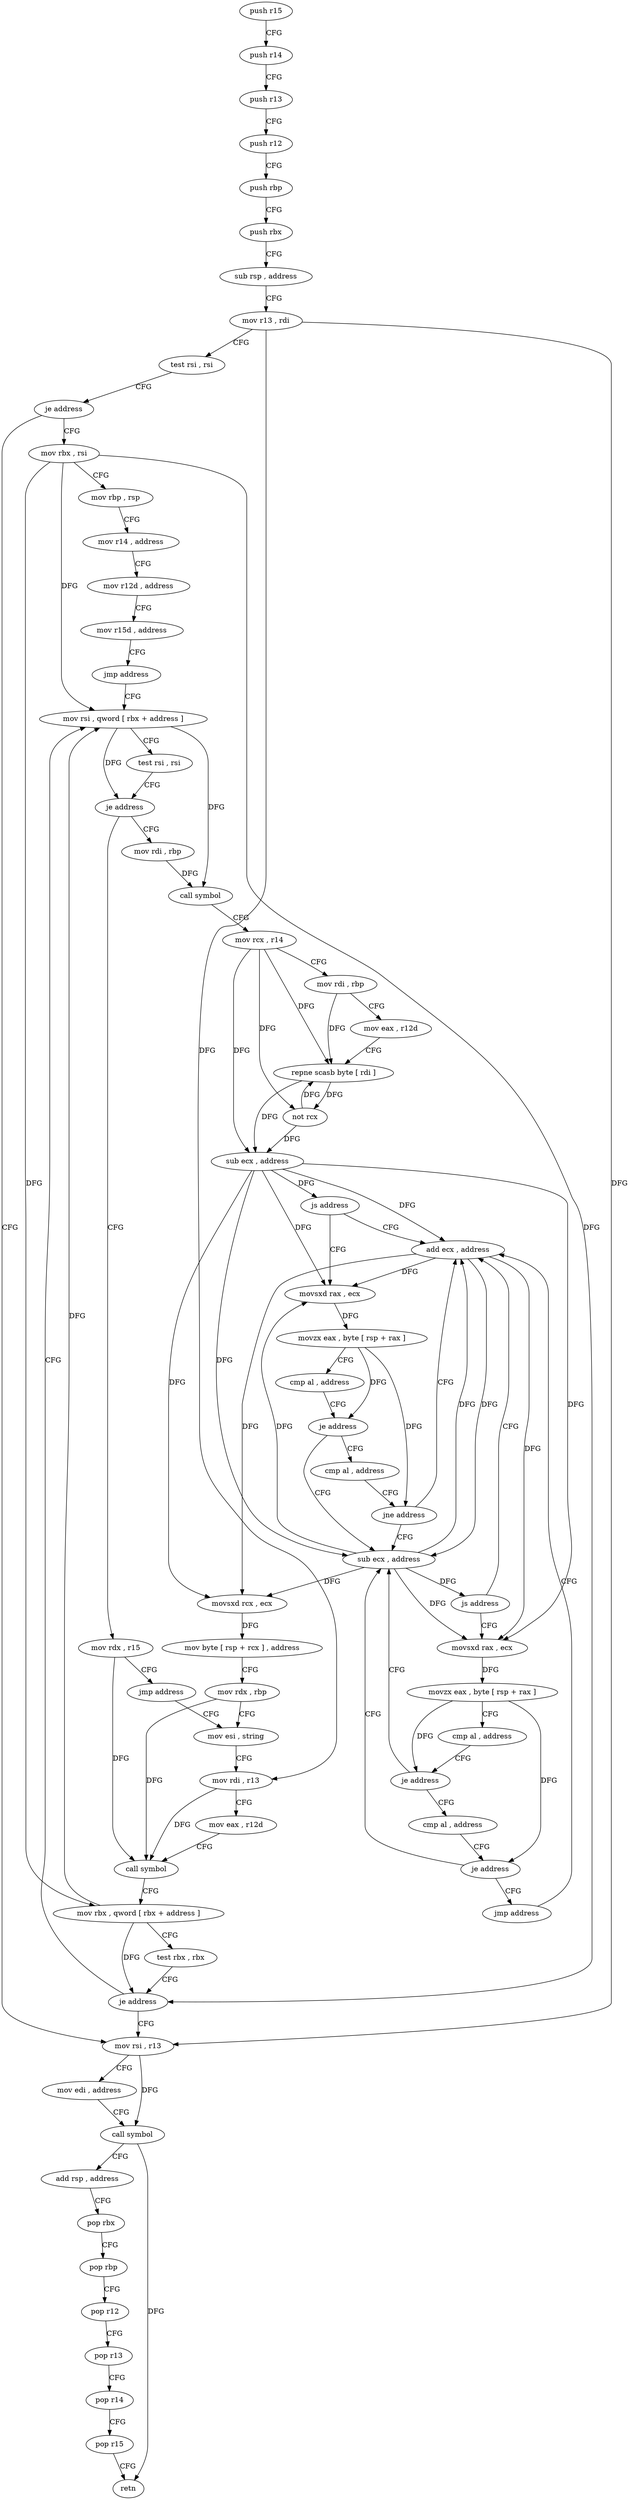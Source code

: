 digraph "func" {
"4216623" [label = "push r15" ]
"4216625" [label = "push r14" ]
"4216627" [label = "push r13" ]
"4216629" [label = "push r12" ]
"4216631" [label = "push rbp" ]
"4216632" [label = "push rbx" ]
"4216633" [label = "sub rsp , address" ]
"4216640" [label = "mov r13 , rdi" ]
"4216643" [label = "test rsi , rsi" ]
"4216646" [label = "je address" ]
"4216798" [label = "mov rsi , r13" ]
"4216652" [label = "mov rbx , rsi" ]
"4216801" [label = "mov edi , address" ]
"4216806" [label = "call symbol" ]
"4216811" [label = "add rsp , address" ]
"4216818" [label = "pop rbx" ]
"4216819" [label = "pop rbp" ]
"4216820" [label = "pop r12" ]
"4216822" [label = "pop r13" ]
"4216824" [label = "pop r14" ]
"4216826" [label = "pop r15" ]
"4216828" [label = "retn" ]
"4216655" [label = "mov rbp , rsp" ]
"4216658" [label = "mov r14 , address" ]
"4216665" [label = "mov r12d , address" ]
"4216671" [label = "mov r15d , address" ]
"4216677" [label = "jmp address" ]
"4216720" [label = "mov rsi , qword [ rbx + address ]" ]
"4216724" [label = "test rsi , rsi" ]
"4216727" [label = "je address" ]
"4216793" [label = "mov rdx , r15" ]
"4216729" [label = "mov rdi , rbp" ]
"4216796" [label = "jmp address" ]
"4216692" [label = "mov esi , string" ]
"4216732" [label = "call symbol" ]
"4216737" [label = "mov rcx , r14" ]
"4216740" [label = "mov rdi , rbp" ]
"4216743" [label = "mov eax , r12d" ]
"4216746" [label = "repne scasb byte [ rdi ]" ]
"4216748" [label = "not rcx" ]
"4216751" [label = "sub ecx , address" ]
"4216754" [label = "js address" ]
"4216679" [label = "add ecx , address" ]
"4216756" [label = "movsxd rax , ecx" ]
"4216697" [label = "mov rdi , r13" ]
"4216700" [label = "mov eax , r12d" ]
"4216703" [label = "call symbol" ]
"4216708" [label = "mov rbx , qword [ rbx + address ]" ]
"4216715" [label = "test rbx , rbx" ]
"4216718" [label = "je address" ]
"4216682" [label = "movsxd rcx , ecx" ]
"4216685" [label = "mov byte [ rsp + rcx ] , address" ]
"4216689" [label = "mov rdx , rbp" ]
"4216759" [label = "movzx eax , byte [ rsp + rax ]" ]
"4216763" [label = "cmp al , address" ]
"4216765" [label = "je address" ]
"4216771" [label = "sub ecx , address" ]
"4216767" [label = "cmp al , address" ]
"4216774" [label = "js address" ]
"4216776" [label = "movsxd rax , ecx" ]
"4216769" [label = "jne address" ]
"4216779" [label = "movzx eax , byte [ rsp + rax ]" ]
"4216783" [label = "cmp al , address" ]
"4216785" [label = "je address" ]
"4216787" [label = "cmp al , address" ]
"4216789" [label = "je address" ]
"4216791" [label = "jmp address" ]
"4216623" -> "4216625" [ label = "CFG" ]
"4216625" -> "4216627" [ label = "CFG" ]
"4216627" -> "4216629" [ label = "CFG" ]
"4216629" -> "4216631" [ label = "CFG" ]
"4216631" -> "4216632" [ label = "CFG" ]
"4216632" -> "4216633" [ label = "CFG" ]
"4216633" -> "4216640" [ label = "CFG" ]
"4216640" -> "4216643" [ label = "CFG" ]
"4216640" -> "4216798" [ label = "DFG" ]
"4216640" -> "4216697" [ label = "DFG" ]
"4216643" -> "4216646" [ label = "CFG" ]
"4216646" -> "4216798" [ label = "CFG" ]
"4216646" -> "4216652" [ label = "CFG" ]
"4216798" -> "4216801" [ label = "CFG" ]
"4216798" -> "4216806" [ label = "DFG" ]
"4216652" -> "4216655" [ label = "CFG" ]
"4216652" -> "4216720" [ label = "DFG" ]
"4216652" -> "4216708" [ label = "DFG" ]
"4216652" -> "4216718" [ label = "DFG" ]
"4216801" -> "4216806" [ label = "CFG" ]
"4216806" -> "4216811" [ label = "CFG" ]
"4216806" -> "4216828" [ label = "DFG" ]
"4216811" -> "4216818" [ label = "CFG" ]
"4216818" -> "4216819" [ label = "CFG" ]
"4216819" -> "4216820" [ label = "CFG" ]
"4216820" -> "4216822" [ label = "CFG" ]
"4216822" -> "4216824" [ label = "CFG" ]
"4216824" -> "4216826" [ label = "CFG" ]
"4216826" -> "4216828" [ label = "CFG" ]
"4216655" -> "4216658" [ label = "CFG" ]
"4216658" -> "4216665" [ label = "CFG" ]
"4216665" -> "4216671" [ label = "CFG" ]
"4216671" -> "4216677" [ label = "CFG" ]
"4216677" -> "4216720" [ label = "CFG" ]
"4216720" -> "4216724" [ label = "CFG" ]
"4216720" -> "4216727" [ label = "DFG" ]
"4216720" -> "4216732" [ label = "DFG" ]
"4216724" -> "4216727" [ label = "CFG" ]
"4216727" -> "4216793" [ label = "CFG" ]
"4216727" -> "4216729" [ label = "CFG" ]
"4216793" -> "4216796" [ label = "CFG" ]
"4216793" -> "4216703" [ label = "DFG" ]
"4216729" -> "4216732" [ label = "DFG" ]
"4216796" -> "4216692" [ label = "CFG" ]
"4216692" -> "4216697" [ label = "CFG" ]
"4216732" -> "4216737" [ label = "CFG" ]
"4216737" -> "4216740" [ label = "CFG" ]
"4216737" -> "4216746" [ label = "DFG" ]
"4216737" -> "4216748" [ label = "DFG" ]
"4216737" -> "4216751" [ label = "DFG" ]
"4216740" -> "4216743" [ label = "CFG" ]
"4216740" -> "4216746" [ label = "DFG" ]
"4216743" -> "4216746" [ label = "CFG" ]
"4216746" -> "4216748" [ label = "DFG" ]
"4216746" -> "4216751" [ label = "DFG" ]
"4216748" -> "4216751" [ label = "DFG" ]
"4216748" -> "4216746" [ label = "DFG" ]
"4216751" -> "4216754" [ label = "DFG" ]
"4216751" -> "4216679" [ label = "DFG" ]
"4216751" -> "4216682" [ label = "DFG" ]
"4216751" -> "4216756" [ label = "DFG" ]
"4216751" -> "4216771" [ label = "DFG" ]
"4216751" -> "4216776" [ label = "DFG" ]
"4216754" -> "4216679" [ label = "CFG" ]
"4216754" -> "4216756" [ label = "CFG" ]
"4216679" -> "4216682" [ label = "DFG" ]
"4216679" -> "4216756" [ label = "DFG" ]
"4216679" -> "4216771" [ label = "DFG" ]
"4216679" -> "4216776" [ label = "DFG" ]
"4216756" -> "4216759" [ label = "DFG" ]
"4216697" -> "4216700" [ label = "CFG" ]
"4216697" -> "4216703" [ label = "DFG" ]
"4216700" -> "4216703" [ label = "CFG" ]
"4216703" -> "4216708" [ label = "CFG" ]
"4216708" -> "4216715" [ label = "CFG" ]
"4216708" -> "4216720" [ label = "DFG" ]
"4216708" -> "4216718" [ label = "DFG" ]
"4216715" -> "4216718" [ label = "CFG" ]
"4216718" -> "4216798" [ label = "CFG" ]
"4216718" -> "4216720" [ label = "CFG" ]
"4216682" -> "4216685" [ label = "DFG" ]
"4216685" -> "4216689" [ label = "CFG" ]
"4216689" -> "4216692" [ label = "CFG" ]
"4216689" -> "4216703" [ label = "DFG" ]
"4216759" -> "4216763" [ label = "CFG" ]
"4216759" -> "4216765" [ label = "DFG" ]
"4216759" -> "4216769" [ label = "DFG" ]
"4216763" -> "4216765" [ label = "CFG" ]
"4216765" -> "4216771" [ label = "CFG" ]
"4216765" -> "4216767" [ label = "CFG" ]
"4216771" -> "4216774" [ label = "DFG" ]
"4216771" -> "4216679" [ label = "DFG" ]
"4216771" -> "4216682" [ label = "DFG" ]
"4216771" -> "4216756" [ label = "DFG" ]
"4216771" -> "4216776" [ label = "DFG" ]
"4216767" -> "4216769" [ label = "CFG" ]
"4216774" -> "4216679" [ label = "CFG" ]
"4216774" -> "4216776" [ label = "CFG" ]
"4216776" -> "4216779" [ label = "DFG" ]
"4216769" -> "4216679" [ label = "CFG" ]
"4216769" -> "4216771" [ label = "CFG" ]
"4216779" -> "4216783" [ label = "CFG" ]
"4216779" -> "4216785" [ label = "DFG" ]
"4216779" -> "4216789" [ label = "DFG" ]
"4216783" -> "4216785" [ label = "CFG" ]
"4216785" -> "4216771" [ label = "CFG" ]
"4216785" -> "4216787" [ label = "CFG" ]
"4216787" -> "4216789" [ label = "CFG" ]
"4216789" -> "4216771" [ label = "CFG" ]
"4216789" -> "4216791" [ label = "CFG" ]
"4216791" -> "4216679" [ label = "CFG" ]
}
